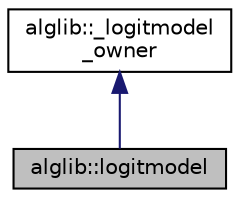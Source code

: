 digraph "alglib::logitmodel"
{
  edge [fontname="Helvetica",fontsize="10",labelfontname="Helvetica",labelfontsize="10"];
  node [fontname="Helvetica",fontsize="10",shape=record];
  Node0 [label="alglib::logitmodel",height=0.2,width=0.4,color="black", fillcolor="grey75", style="filled", fontcolor="black"];
  Node1 -> Node0 [dir="back",color="midnightblue",fontsize="10",style="solid",fontname="Helvetica"];
  Node1 [label="alglib::_logitmodel\l_owner",height=0.2,width=0.4,color="black", fillcolor="white", style="filled",URL="$classalglib_1_1__logitmodel__owner.html"];
}
